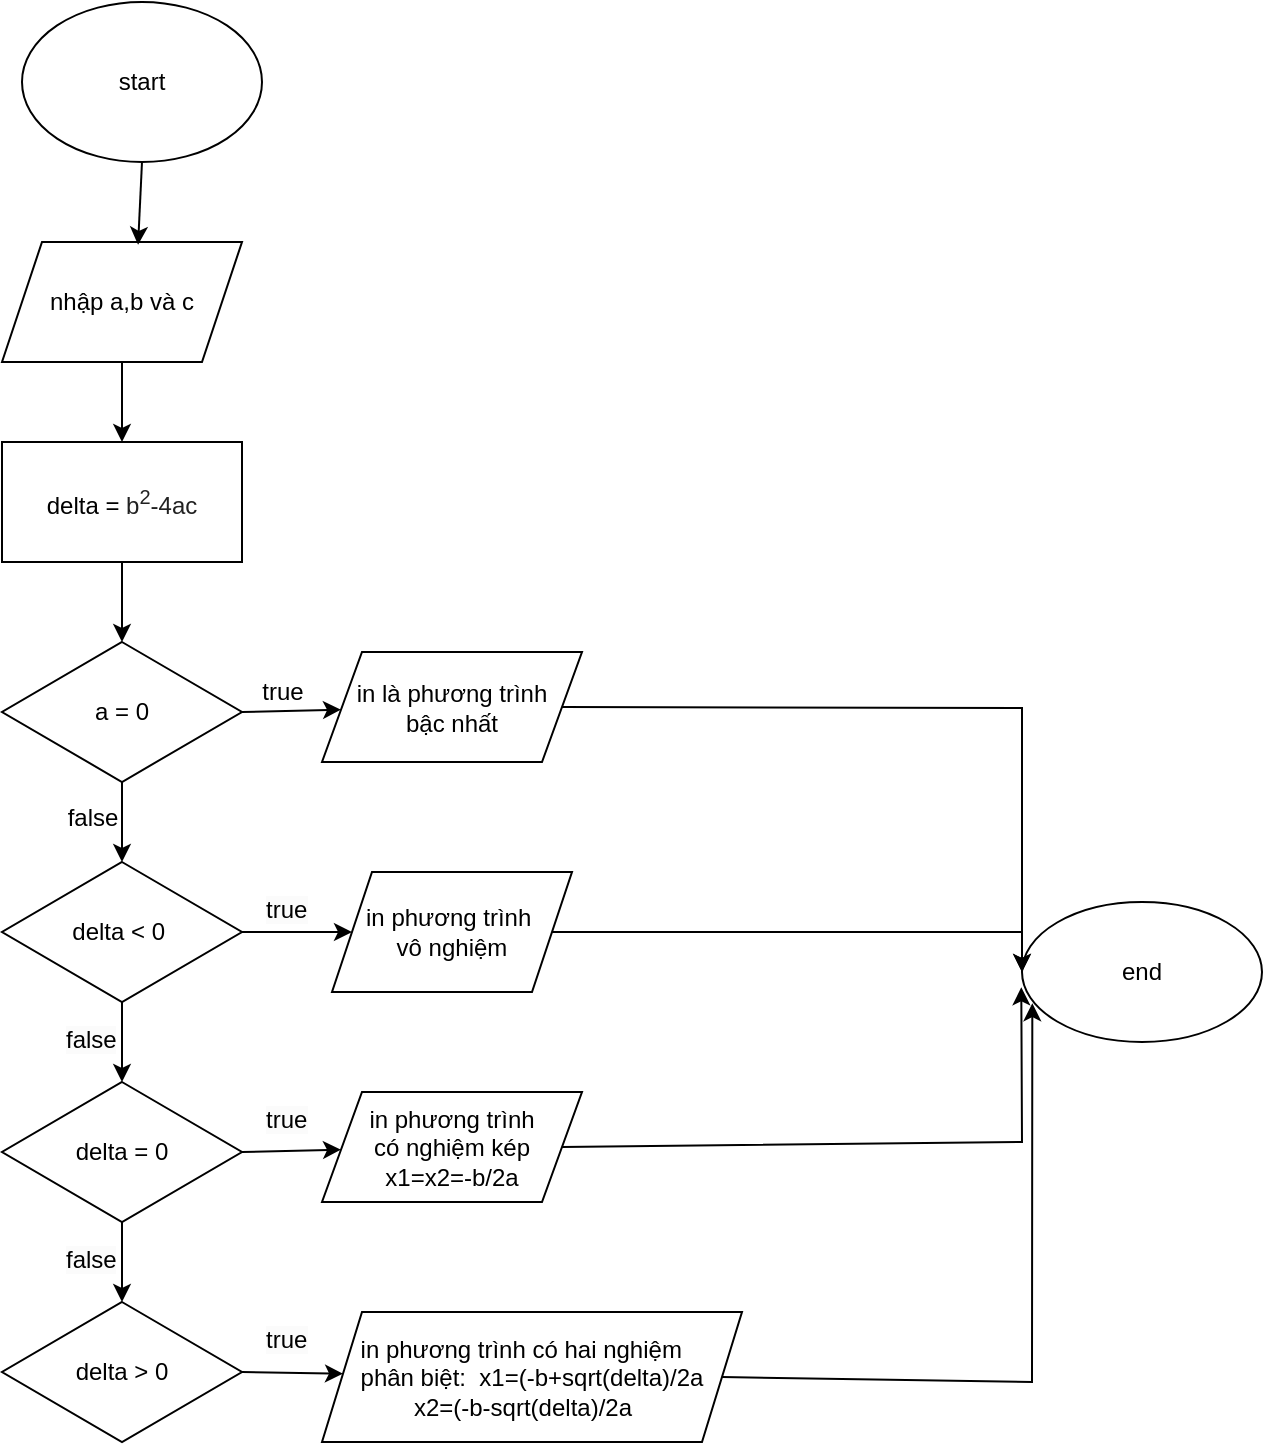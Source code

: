<mxfile version="24.7.17">
  <diagram name="Page-1" id="wp86RDbMWUCpPfeH1ttn">
    <mxGraphModel dx="1276" dy="606" grid="1" gridSize="10" guides="1" tooltips="1" connect="1" arrows="1" fold="1" page="1" pageScale="1" pageWidth="850" pageHeight="1100" math="0" shadow="0">
      <root>
        <mxCell id="0" />
        <mxCell id="1" parent="0" />
        <mxCell id="A4oGSqSUcUSEEyz4D5ul-1" value="start" style="ellipse;whiteSpace=wrap;html=1;" vertex="1" parent="1">
          <mxGeometry x="90" y="80" width="120" height="80" as="geometry" />
        </mxCell>
        <mxCell id="A4oGSqSUcUSEEyz4D5ul-2" value="nhập a,b&lt;span style=&quot;background-color: initial;&quot;&gt;&amp;nbsp;và c&lt;/span&gt;" style="shape=parallelogram;perimeter=parallelogramPerimeter;whiteSpace=wrap;html=1;fixedSize=1;" vertex="1" parent="1">
          <mxGeometry x="80" y="200" width="120" height="60" as="geometry" />
        </mxCell>
        <mxCell id="A4oGSqSUcUSEEyz4D5ul-3" value="" style="endArrow=classic;html=1;rounded=0;exitX=0.5;exitY=1;exitDx=0;exitDy=0;entryX=0.567;entryY=0.023;entryDx=0;entryDy=0;entryPerimeter=0;" edge="1" parent="1" source="A4oGSqSUcUSEEyz4D5ul-1" target="A4oGSqSUcUSEEyz4D5ul-2">
          <mxGeometry width="50" height="50" relative="1" as="geometry">
            <mxPoint x="400" y="340" as="sourcePoint" />
            <mxPoint x="450" y="290" as="targetPoint" />
          </mxGeometry>
        </mxCell>
        <mxCell id="A4oGSqSUcUSEEyz4D5ul-4" value="&lt;div style=&quot;text-align: start;&quot;&gt;delta =&amp;nbsp;&lt;span style=&quot;margin: 0px; padding: 0px; border: 0px; font-variant-numeric: inherit; font-variant-east-asian: inherit; font-variant-alternates: inherit; font-variant-position: inherit; font-stretch: inherit; line-height: inherit; font-optical-sizing: inherit; font-size-adjust: inherit; font-kerning: inherit; font-feature-settings: inherit; font-variation-settings: inherit; color: rgba(0, 0, 0, 0.87); background-color: rgb(255, 255, 255);&quot;&gt;&lt;font style=&quot;font-size: 12px;&quot; face=&quot;Helvetica&quot;&gt;b&lt;sup style=&quot;font-style: inherit; font-variant: inherit; font-stretch: inherit; line-height: inherit; font-optical-sizing: inherit; font-size-adjust: inherit; font-kerning: inherit; font-feature-settings: inherit; font-variation-settings: inherit; margin: 0px; padding: 0px; border: 0px;&quot;&gt;2&lt;/sup&gt;-4ac&lt;/font&gt;&lt;/span&gt;&lt;/div&gt;" style="rounded=0;whiteSpace=wrap;html=1;" vertex="1" parent="1">
          <mxGeometry x="80" y="300" width="120" height="60" as="geometry" />
        </mxCell>
        <mxCell id="A4oGSqSUcUSEEyz4D5ul-5" value="" style="endArrow=classic;html=1;rounded=0;exitX=0.5;exitY=1;exitDx=0;exitDy=0;entryX=0.5;entryY=0;entryDx=0;entryDy=0;" edge="1" parent="1" source="A4oGSqSUcUSEEyz4D5ul-2" target="A4oGSqSUcUSEEyz4D5ul-4">
          <mxGeometry width="50" height="50" relative="1" as="geometry">
            <mxPoint x="400" y="340" as="sourcePoint" />
            <mxPoint x="450" y="290" as="targetPoint" />
          </mxGeometry>
        </mxCell>
        <mxCell id="A4oGSqSUcUSEEyz4D5ul-6" value="" style="endArrow=classic;html=1;rounded=0;exitX=0.5;exitY=1;exitDx=0;exitDy=0;" edge="1" parent="1" source="A4oGSqSUcUSEEyz4D5ul-4">
          <mxGeometry width="50" height="50" relative="1" as="geometry">
            <mxPoint x="400" y="340" as="sourcePoint" />
            <mxPoint x="140" y="400" as="targetPoint" />
          </mxGeometry>
        </mxCell>
        <mxCell id="A4oGSqSUcUSEEyz4D5ul-7" value="delta &amp;lt; 0&amp;nbsp;" style="rhombus;whiteSpace=wrap;html=1;" vertex="1" parent="1">
          <mxGeometry x="80" y="510" width="120" height="70" as="geometry" />
        </mxCell>
        <mxCell id="A4oGSqSUcUSEEyz4D5ul-8" value="" style="endArrow=classic;html=1;rounded=0;exitX=1;exitY=0.5;exitDx=0;exitDy=0;" edge="1" parent="1" source="A4oGSqSUcUSEEyz4D5ul-7" target="A4oGSqSUcUSEEyz4D5ul-9">
          <mxGeometry width="50" height="50" relative="1" as="geometry">
            <mxPoint x="400" y="440" as="sourcePoint" />
            <mxPoint x="270" y="435" as="targetPoint" />
          </mxGeometry>
        </mxCell>
        <mxCell id="A4oGSqSUcUSEEyz4D5ul-9" value="in phương trình&amp;nbsp;&lt;br&gt;vô nghiệm" style="shape=parallelogram;perimeter=parallelogramPerimeter;whiteSpace=wrap;html=1;fixedSize=1;" vertex="1" parent="1">
          <mxGeometry x="245" y="515" width="120" height="60" as="geometry" />
        </mxCell>
        <mxCell id="A4oGSqSUcUSEEyz4D5ul-10" value="a = 0" style="rhombus;whiteSpace=wrap;html=1;" vertex="1" parent="1">
          <mxGeometry x="80" y="400" width="120" height="70" as="geometry" />
        </mxCell>
        <mxCell id="A4oGSqSUcUSEEyz4D5ul-11" value="" style="endArrow=classic;html=1;rounded=0;exitX=1;exitY=0.5;exitDx=0;exitDy=0;" edge="1" parent="1" source="A4oGSqSUcUSEEyz4D5ul-10" target="A4oGSqSUcUSEEyz4D5ul-12">
          <mxGeometry width="50" height="50" relative="1" as="geometry">
            <mxPoint x="400" y="440" as="sourcePoint" />
            <mxPoint x="270" y="435" as="targetPoint" />
          </mxGeometry>
        </mxCell>
        <mxCell id="A4oGSqSUcUSEEyz4D5ul-12" value="in là phương trình&lt;div&gt;bậc nhất&lt;/div&gt;" style="shape=parallelogram;perimeter=parallelogramPerimeter;whiteSpace=wrap;html=1;fixedSize=1;" vertex="1" parent="1">
          <mxGeometry x="240" y="405" width="130" height="55" as="geometry" />
        </mxCell>
        <mxCell id="A4oGSqSUcUSEEyz4D5ul-13" value="" style="endArrow=classic;html=1;rounded=0;exitX=0.5;exitY=1;exitDx=0;exitDy=0;entryX=0.5;entryY=0;entryDx=0;entryDy=0;" edge="1" parent="1" source="A4oGSqSUcUSEEyz4D5ul-10" target="A4oGSqSUcUSEEyz4D5ul-7">
          <mxGeometry width="50" height="50" relative="1" as="geometry">
            <mxPoint x="400" y="440" as="sourcePoint" />
            <mxPoint x="450" y="390" as="targetPoint" />
          </mxGeometry>
        </mxCell>
        <mxCell id="A4oGSqSUcUSEEyz4D5ul-14" value="" style="endArrow=classic;html=1;rounded=0;exitX=0.5;exitY=1;exitDx=0;exitDy=0;" edge="1" parent="1">
          <mxGeometry width="50" height="50" relative="1" as="geometry">
            <mxPoint x="140" y="580" as="sourcePoint" />
            <mxPoint x="140" y="620" as="targetPoint" />
          </mxGeometry>
        </mxCell>
        <mxCell id="A4oGSqSUcUSEEyz4D5ul-15" value="delta = 0" style="rhombus;whiteSpace=wrap;html=1;" vertex="1" parent="1">
          <mxGeometry x="80" y="620" width="120" height="70" as="geometry" />
        </mxCell>
        <mxCell id="A4oGSqSUcUSEEyz4D5ul-16" value="" style="endArrow=classic;html=1;rounded=0;exitX=1;exitY=0.5;exitDx=0;exitDy=0;" edge="1" parent="1" source="A4oGSqSUcUSEEyz4D5ul-15" target="A4oGSqSUcUSEEyz4D5ul-17">
          <mxGeometry width="50" height="50" relative="1" as="geometry">
            <mxPoint x="400" y="660" as="sourcePoint" />
            <mxPoint x="270" y="655" as="targetPoint" />
          </mxGeometry>
        </mxCell>
        <mxCell id="A4oGSqSUcUSEEyz4D5ul-17" value="&lt;br&gt;in phương trình&lt;div&gt;có nghiệm kép&lt;br&gt;x1=x2=-b/2a&lt;br&gt;&lt;div style=&quot;text-align: left;&quot;&gt;&lt;br&gt;&lt;/div&gt;&lt;/div&gt;" style="shape=parallelogram;perimeter=parallelogramPerimeter;whiteSpace=wrap;html=1;fixedSize=1;" vertex="1" parent="1">
          <mxGeometry x="240" y="625" width="130" height="55" as="geometry" />
        </mxCell>
        <mxCell id="A4oGSqSUcUSEEyz4D5ul-18" value="" style="endArrow=classic;html=1;rounded=0;exitX=0.5;exitY=1;exitDx=0;exitDy=0;" edge="1" parent="1">
          <mxGeometry width="50" height="50" relative="1" as="geometry">
            <mxPoint x="140" y="690" as="sourcePoint" />
            <mxPoint x="140" y="730" as="targetPoint" />
          </mxGeometry>
        </mxCell>
        <mxCell id="A4oGSqSUcUSEEyz4D5ul-19" value="delta &amp;gt; 0" style="rhombus;whiteSpace=wrap;html=1;" vertex="1" parent="1">
          <mxGeometry x="80" y="730" width="120" height="70" as="geometry" />
        </mxCell>
        <mxCell id="A4oGSqSUcUSEEyz4D5ul-20" value="" style="endArrow=classic;html=1;rounded=0;exitX=1;exitY=0.5;exitDx=0;exitDy=0;" edge="1" parent="1" source="A4oGSqSUcUSEEyz4D5ul-19" target="A4oGSqSUcUSEEyz4D5ul-21">
          <mxGeometry width="50" height="50" relative="1" as="geometry">
            <mxPoint x="400" y="770" as="sourcePoint" />
            <mxPoint x="270" y="765" as="targetPoint" />
          </mxGeometry>
        </mxCell>
        <mxCell id="A4oGSqSUcUSEEyz4D5ul-21" value="&lt;div&gt;&lt;div style=&quot;text-align: left;&quot;&gt;in phương trình có hai nghiệm&lt;/div&gt;&lt;/div&gt;&lt;div style=&quot;text-align: left;&quot;&gt;phân biệt:&amp;nbsp; x1=(-b+sqrt(delta)/2a&lt;br&gt;&amp;nbsp; &amp;nbsp; &amp;nbsp; &amp;nbsp; x2=(&lt;span style=&quot;background-color: initial;&quot;&gt;-b-sqrt(delta)/2a&lt;/span&gt;&lt;/div&gt;" style="shape=parallelogram;perimeter=parallelogramPerimeter;whiteSpace=wrap;html=1;fixedSize=1;" vertex="1" parent="1">
          <mxGeometry x="240" y="735" width="210" height="65" as="geometry" />
        </mxCell>
        <mxCell id="A4oGSqSUcUSEEyz4D5ul-22" value="&lt;div&gt;&lt;br&gt;&lt;/div&gt;&lt;div&gt;false&lt;br&gt;&lt;/div&gt;" style="text;html=1;align=center;verticalAlign=middle;resizable=0;points=[];autosize=1;strokeColor=none;fillColor=none;" vertex="1" parent="1">
          <mxGeometry x="100" y="460" width="50" height="40" as="geometry" />
        </mxCell>
        <mxCell id="A4oGSqSUcUSEEyz4D5ul-23" value="&lt;span style=&quot;color: rgb(0, 0, 0); font-family: Helvetica; font-size: 12px; font-style: normal; font-variant-ligatures: normal; font-variant-caps: normal; font-weight: 400; letter-spacing: normal; orphans: 2; text-align: center; text-indent: 0px; text-transform: none; widows: 2; word-spacing: 0px; -webkit-text-stroke-width: 0px; white-space: nowrap; background-color: rgb(251, 251, 251); text-decoration-thickness: initial; text-decoration-style: initial; text-decoration-color: initial; display: inline !important; float: none;&quot;&gt;false&lt;/span&gt;" style="text;whiteSpace=wrap;html=1;" vertex="1" parent="1">
          <mxGeometry x="110" y="585" width="60" height="40" as="geometry" />
        </mxCell>
        <mxCell id="A4oGSqSUcUSEEyz4D5ul-24" value="&lt;span style=&quot;color: rgb(0, 0, 0); font-family: Helvetica; font-size: 12px; font-style: normal; font-variant-ligatures: normal; font-variant-caps: normal; font-weight: 400; letter-spacing: normal; orphans: 2; text-align: center; text-indent: 0px; text-transform: none; widows: 2; word-spacing: 0px; -webkit-text-stroke-width: 0px; white-space: nowrap; background-color: rgb(251, 251, 251); text-decoration-thickness: initial; text-decoration-style: initial; text-decoration-color: initial; display: inline !important; float: none;&quot;&gt;false&lt;/span&gt;" style="text;whiteSpace=wrap;html=1;" vertex="1" parent="1">
          <mxGeometry x="110" y="695" width="60" height="40" as="geometry" />
        </mxCell>
        <mxCell id="A4oGSqSUcUSEEyz4D5ul-25" value="true" style="text;html=1;align=center;verticalAlign=middle;resizable=0;points=[];autosize=1;strokeColor=none;fillColor=none;" vertex="1" parent="1">
          <mxGeometry x="200" y="410" width="40" height="30" as="geometry" />
        </mxCell>
        <mxCell id="A4oGSqSUcUSEEyz4D5ul-26" value="&lt;span style=&quot;color: rgb(0, 0, 0); font-family: Helvetica; font-size: 12px; font-style: normal; font-variant-ligatures: normal; font-variant-caps: normal; font-weight: 400; letter-spacing: normal; orphans: 2; text-align: center; text-indent: 0px; text-transform: none; widows: 2; word-spacing: 0px; -webkit-text-stroke-width: 0px; white-space: nowrap; background-color: rgb(251, 251, 251); text-decoration-thickness: initial; text-decoration-style: initial; text-decoration-color: initial; display: inline !important; float: none;&quot;&gt;true&lt;/span&gt;" style="text;whiteSpace=wrap;html=1;" vertex="1" parent="1">
          <mxGeometry x="210" y="520" width="50" height="40" as="geometry" />
        </mxCell>
        <mxCell id="A4oGSqSUcUSEEyz4D5ul-27" value="&lt;span style=&quot;color: rgb(0, 0, 0); font-family: Helvetica; font-size: 12px; font-style: normal; font-variant-ligatures: normal; font-variant-caps: normal; font-weight: 400; letter-spacing: normal; orphans: 2; text-align: center; text-indent: 0px; text-transform: none; widows: 2; word-spacing: 0px; -webkit-text-stroke-width: 0px; white-space: nowrap; background-color: rgb(251, 251, 251); text-decoration-thickness: initial; text-decoration-style: initial; text-decoration-color: initial; display: inline !important; float: none;&quot;&gt;true&lt;/span&gt;" style="text;whiteSpace=wrap;html=1;" vertex="1" parent="1">
          <mxGeometry x="210" y="625" width="50" height="40" as="geometry" />
        </mxCell>
        <mxCell id="A4oGSqSUcUSEEyz4D5ul-28" value="&lt;span style=&quot;color: rgb(0, 0, 0); font-family: Helvetica; font-size: 12px; font-style: normal; font-variant-ligatures: normal; font-variant-caps: normal; font-weight: 400; letter-spacing: normal; orphans: 2; text-align: center; text-indent: 0px; text-transform: none; widows: 2; word-spacing: 0px; -webkit-text-stroke-width: 0px; white-space: nowrap; background-color: rgb(251, 251, 251); text-decoration-thickness: initial; text-decoration-style: initial; text-decoration-color: initial; display: inline !important; float: none;&quot;&gt;true&lt;/span&gt;" style="text;whiteSpace=wrap;html=1;" vertex="1" parent="1">
          <mxGeometry x="210" y="735" width="50" height="40" as="geometry" />
        </mxCell>
        <mxCell id="A4oGSqSUcUSEEyz4D5ul-29" value="&lt;div&gt;end&lt;/div&gt;" style="ellipse;whiteSpace=wrap;html=1;" vertex="1" parent="1">
          <mxGeometry x="590" y="530" width="120" height="70" as="geometry" />
        </mxCell>
        <mxCell id="A4oGSqSUcUSEEyz4D5ul-30" value="" style="endArrow=classic;html=1;rounded=0;exitX=1;exitY=0.5;exitDx=0;exitDy=0;entryX=0;entryY=0.5;entryDx=0;entryDy=0;" edge="1" parent="1" source="A4oGSqSUcUSEEyz4D5ul-12" target="A4oGSqSUcUSEEyz4D5ul-29">
          <mxGeometry width="50" height="50" relative="1" as="geometry">
            <mxPoint x="400" y="520" as="sourcePoint" />
            <mxPoint x="450" y="470" as="targetPoint" />
            <Array as="points">
              <mxPoint x="590" y="433" />
            </Array>
          </mxGeometry>
        </mxCell>
        <mxCell id="A4oGSqSUcUSEEyz4D5ul-31" value="" style="endArrow=classic;html=1;rounded=0;exitX=1;exitY=0.5;exitDx=0;exitDy=0;entryX=0;entryY=0.5;entryDx=0;entryDy=0;" edge="1" parent="1" source="A4oGSqSUcUSEEyz4D5ul-9" target="A4oGSqSUcUSEEyz4D5ul-29">
          <mxGeometry width="50" height="50" relative="1" as="geometry">
            <mxPoint x="400" y="520" as="sourcePoint" />
            <mxPoint x="450" y="470" as="targetPoint" />
            <Array as="points">
              <mxPoint x="590" y="545" />
            </Array>
          </mxGeometry>
        </mxCell>
        <mxCell id="A4oGSqSUcUSEEyz4D5ul-32" value="" style="endArrow=classic;html=1;rounded=0;exitX=1;exitY=0.5;exitDx=0;exitDy=0;entryX=-0.003;entryY=0.609;entryDx=0;entryDy=0;entryPerimeter=0;" edge="1" parent="1" source="A4oGSqSUcUSEEyz4D5ul-17" target="A4oGSqSUcUSEEyz4D5ul-29">
          <mxGeometry width="50" height="50" relative="1" as="geometry">
            <mxPoint x="400" y="620" as="sourcePoint" />
            <mxPoint x="450" y="570" as="targetPoint" />
            <Array as="points">
              <mxPoint x="590" y="650" />
            </Array>
          </mxGeometry>
        </mxCell>
        <mxCell id="A4oGSqSUcUSEEyz4D5ul-33" value="" style="endArrow=classic;html=1;rounded=0;exitX=1;exitY=0.5;exitDx=0;exitDy=0;entryX=0.043;entryY=0.723;entryDx=0;entryDy=0;entryPerimeter=0;" edge="1" parent="1" source="A4oGSqSUcUSEEyz4D5ul-21" target="A4oGSqSUcUSEEyz4D5ul-29">
          <mxGeometry width="50" height="50" relative="1" as="geometry">
            <mxPoint x="400" y="620" as="sourcePoint" />
            <mxPoint x="450" y="570" as="targetPoint" />
            <Array as="points">
              <mxPoint x="595" y="770" />
            </Array>
          </mxGeometry>
        </mxCell>
      </root>
    </mxGraphModel>
  </diagram>
</mxfile>

